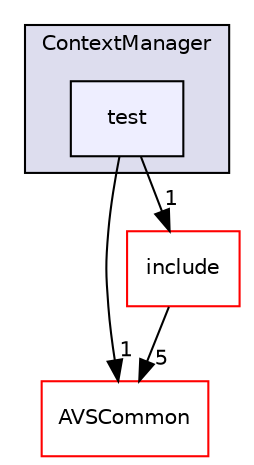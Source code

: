 digraph "/workplace/avs-device-sdk/ContextManager/test" {
  compound=true
  node [ fontsize="10", fontname="Helvetica"];
  edge [ labelfontsize="10", labelfontname="Helvetica"];
  subgraph clusterdir_ed284a04dd0d49c135ac897057737ac2 {
    graph [ bgcolor="#ddddee", pencolor="black", label="ContextManager" fontname="Helvetica", fontsize="10", URL="dir_ed284a04dd0d49c135ac897057737ac2.html"]
  dir_6c64317c6933c6ac97129597ddfa7ee1 [shape=box, label="test", style="filled", fillcolor="#eeeeff", pencolor="black", URL="dir_6c64317c6933c6ac97129597ddfa7ee1.html"];
  }
  dir_13e65effb2bde530b17b3d5eefcd0266 [shape=box label="AVSCommon" fillcolor="white" style="filled" color="red" URL="dir_13e65effb2bde530b17b3d5eefcd0266.html"];
  dir_0f8ea464962f792f3167c26165597ec0 [shape=box label="include" fillcolor="white" style="filled" color="red" URL="dir_0f8ea464962f792f3167c26165597ec0.html"];
  dir_6c64317c6933c6ac97129597ddfa7ee1->dir_13e65effb2bde530b17b3d5eefcd0266 [headlabel="1", labeldistance=1.5 headhref="dir_000220_000015.html"];
  dir_6c64317c6933c6ac97129597ddfa7ee1->dir_0f8ea464962f792f3167c26165597ec0 [headlabel="1", labeldistance=1.5 headhref="dir_000220_000217.html"];
  dir_0f8ea464962f792f3167c26165597ec0->dir_13e65effb2bde530b17b3d5eefcd0266 [headlabel="5", labeldistance=1.5 headhref="dir_000217_000015.html"];
}

